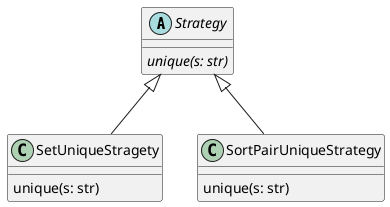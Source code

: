 @startuml
'https://plantuml.com/class-diagram

abstract class Strategy {
    {abstract} unique(s: str)
}

class SetUniqueStragety {
    unique(s: str)
}

class SortPairUniqueStrategy {
    unique(s: str)
}

Strategy <|-- SetUniqueStragety
Strategy <|-- SortPairUniqueStrategy


@enduml
